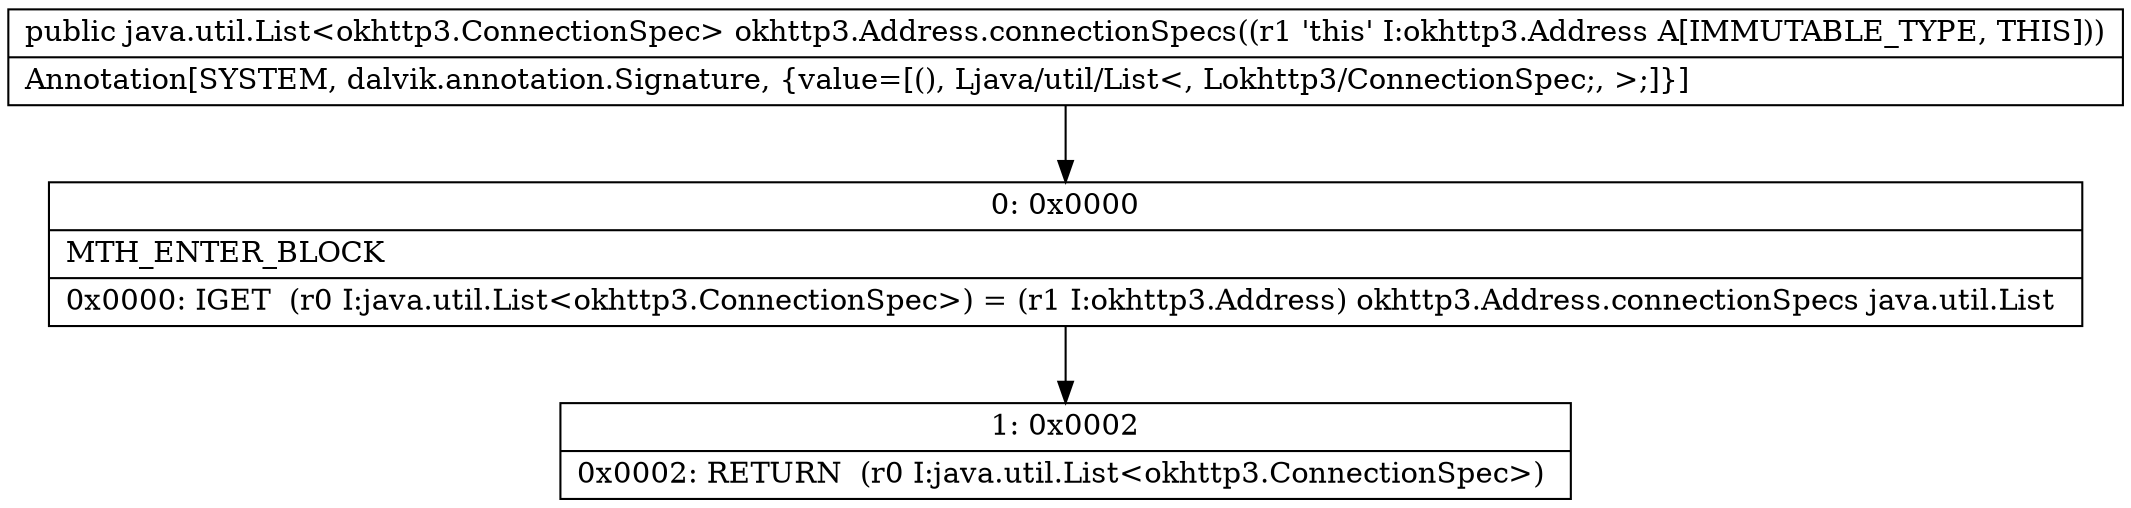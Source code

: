 digraph "CFG forokhttp3.Address.connectionSpecs()Ljava\/util\/List;" {
Node_0 [shape=record,label="{0\:\ 0x0000|MTH_ENTER_BLOCK\l|0x0000: IGET  (r0 I:java.util.List\<okhttp3.ConnectionSpec\>) = (r1 I:okhttp3.Address) okhttp3.Address.connectionSpecs java.util.List \l}"];
Node_1 [shape=record,label="{1\:\ 0x0002|0x0002: RETURN  (r0 I:java.util.List\<okhttp3.ConnectionSpec\>) \l}"];
MethodNode[shape=record,label="{public java.util.List\<okhttp3.ConnectionSpec\> okhttp3.Address.connectionSpecs((r1 'this' I:okhttp3.Address A[IMMUTABLE_TYPE, THIS]))  | Annotation[SYSTEM, dalvik.annotation.Signature, \{value=[(), Ljava\/util\/List\<, Lokhttp3\/ConnectionSpec;, \>;]\}]\l}"];
MethodNode -> Node_0;
Node_0 -> Node_1;
}

